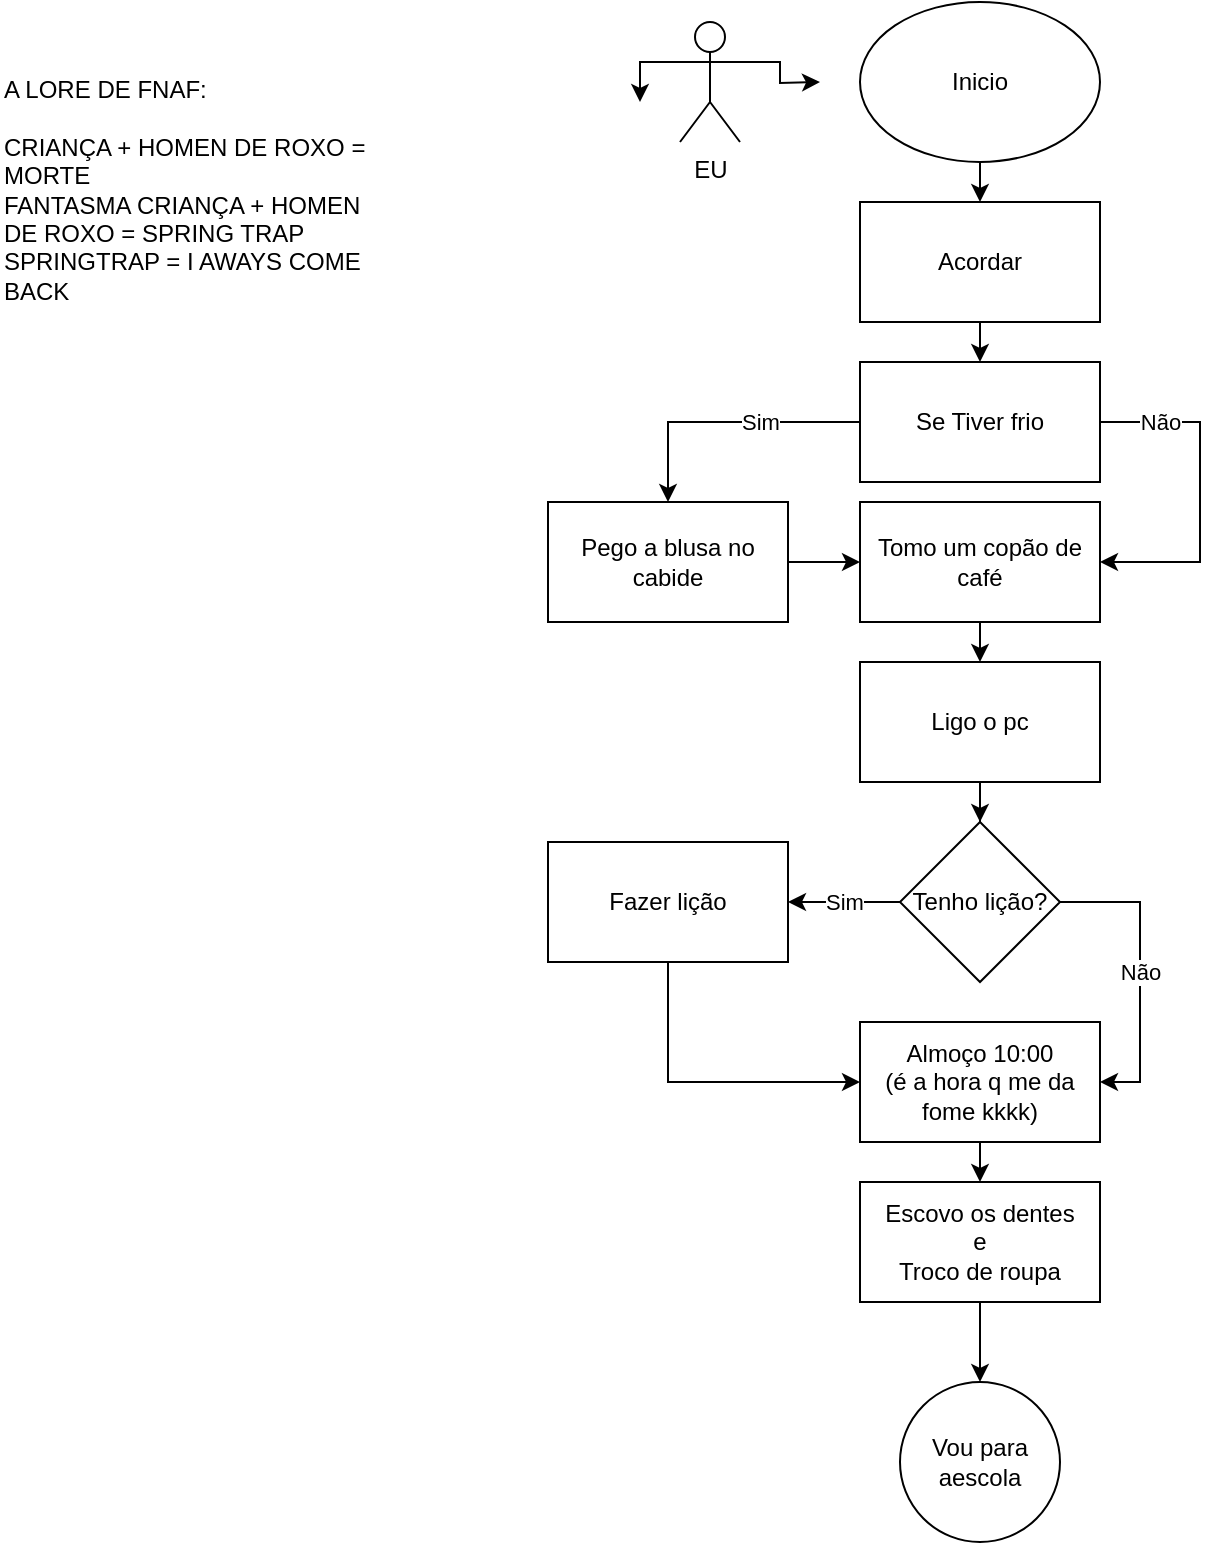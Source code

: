 <mxfile version="24.7.8">
  <diagram name="Página-1" id="_gYHxyIAbILj5luh6BTI">
    <mxGraphModel dx="1426" dy="791" grid="1" gridSize="10" guides="1" tooltips="1" connect="1" arrows="1" fold="1" page="1" pageScale="1" pageWidth="827" pageHeight="1169" math="0" shadow="0">
      <root>
        <mxCell id="0" />
        <mxCell id="1" parent="0" />
        <mxCell id="YNCLxJUqn9Ri-d1ZDjx3-10" style="edgeStyle=orthogonalEdgeStyle;rounded=0;orthogonalLoop=1;jettySize=auto;html=1;exitX=0.5;exitY=1;exitDx=0;exitDy=0;entryX=0.5;entryY=0;entryDx=0;entryDy=0;" edge="1" parent="1" source="YNCLxJUqn9Ri-d1ZDjx3-1" target="YNCLxJUqn9Ri-d1ZDjx3-5">
          <mxGeometry relative="1" as="geometry" />
        </mxCell>
        <mxCell id="YNCLxJUqn9Ri-d1ZDjx3-1" value="Inicio" style="ellipse;whiteSpace=wrap;html=1;" vertex="1" parent="1">
          <mxGeometry x="450" y="10" width="120" height="80" as="geometry" />
        </mxCell>
        <mxCell id="YNCLxJUqn9Ri-d1ZDjx3-14" style="edgeStyle=orthogonalEdgeStyle;rounded=0;orthogonalLoop=1;jettySize=auto;html=1;exitX=0.5;exitY=1;exitDx=0;exitDy=0;entryX=0.5;entryY=0;entryDx=0;entryDy=0;" edge="1" parent="1" source="YNCLxJUqn9Ri-d1ZDjx3-5" target="YNCLxJUqn9Ri-d1ZDjx3-8">
          <mxGeometry relative="1" as="geometry" />
        </mxCell>
        <mxCell id="YNCLxJUqn9Ri-d1ZDjx3-5" value="Acordar" style="rounded=0;whiteSpace=wrap;html=1;" vertex="1" parent="1">
          <mxGeometry x="450" y="110" width="120" height="60" as="geometry" />
        </mxCell>
        <mxCell id="YNCLxJUqn9Ri-d1ZDjx3-17" style="edgeStyle=orthogonalEdgeStyle;rounded=0;orthogonalLoop=1;jettySize=auto;html=1;exitX=0.5;exitY=1;exitDx=0;exitDy=0;entryX=0.5;entryY=0;entryDx=0;entryDy=0;" edge="1" parent="1" source="YNCLxJUqn9Ri-d1ZDjx3-6" target="YNCLxJUqn9Ri-d1ZDjx3-7">
          <mxGeometry relative="1" as="geometry" />
        </mxCell>
        <mxCell id="YNCLxJUqn9Ri-d1ZDjx3-6" value="Tomo um copão de café" style="rounded=0;whiteSpace=wrap;html=1;" vertex="1" parent="1">
          <mxGeometry x="450" y="260" width="120" height="60" as="geometry" />
        </mxCell>
        <mxCell id="YNCLxJUqn9Ri-d1ZDjx3-21" style="edgeStyle=orthogonalEdgeStyle;rounded=0;orthogonalLoop=1;jettySize=auto;html=1;entryX=0.5;entryY=0;entryDx=0;entryDy=0;" edge="1" parent="1" source="YNCLxJUqn9Ri-d1ZDjx3-7" target="YNCLxJUqn9Ri-d1ZDjx3-18">
          <mxGeometry relative="1" as="geometry" />
        </mxCell>
        <mxCell id="YNCLxJUqn9Ri-d1ZDjx3-7" value="Ligo o pc" style="rounded=0;whiteSpace=wrap;html=1;" vertex="1" parent="1">
          <mxGeometry x="450" y="340" width="120" height="60" as="geometry" />
        </mxCell>
        <mxCell id="YNCLxJUqn9Ri-d1ZDjx3-13" value="Sim" style="edgeStyle=orthogonalEdgeStyle;rounded=0;orthogonalLoop=1;jettySize=auto;html=1;exitX=0;exitY=0.5;exitDx=0;exitDy=0;entryX=0.5;entryY=0;entryDx=0;entryDy=0;" edge="1" parent="1" source="YNCLxJUqn9Ri-d1ZDjx3-8" target="YNCLxJUqn9Ri-d1ZDjx3-9">
          <mxGeometry x="-0.265" relative="1" as="geometry">
            <mxPoint as="offset" />
          </mxGeometry>
        </mxCell>
        <mxCell id="YNCLxJUqn9Ri-d1ZDjx3-16" value="Não" style="edgeStyle=orthogonalEdgeStyle;rounded=0;orthogonalLoop=1;jettySize=auto;html=1;exitX=1;exitY=0.5;exitDx=0;exitDy=0;entryX=1;entryY=0.5;entryDx=0;entryDy=0;" edge="1" parent="1" source="YNCLxJUqn9Ri-d1ZDjx3-8" target="YNCLxJUqn9Ri-d1ZDjx3-6">
          <mxGeometry x="-0.647" relative="1" as="geometry">
            <Array as="points">
              <mxPoint x="620" y="220" />
              <mxPoint x="620" y="290" />
            </Array>
            <mxPoint as="offset" />
          </mxGeometry>
        </mxCell>
        <mxCell id="YNCLxJUqn9Ri-d1ZDjx3-8" value="Se Tiver frio" style="rounded=0;whiteSpace=wrap;html=1;" vertex="1" parent="1">
          <mxGeometry x="450" y="190" width="120" height="60" as="geometry" />
        </mxCell>
        <mxCell id="YNCLxJUqn9Ri-d1ZDjx3-15" style="edgeStyle=orthogonalEdgeStyle;rounded=0;orthogonalLoop=1;jettySize=auto;html=1;exitX=1;exitY=0.5;exitDx=0;exitDy=0;entryX=0;entryY=0.5;entryDx=0;entryDy=0;" edge="1" parent="1" source="YNCLxJUqn9Ri-d1ZDjx3-9" target="YNCLxJUqn9Ri-d1ZDjx3-6">
          <mxGeometry relative="1" as="geometry" />
        </mxCell>
        <mxCell id="YNCLxJUqn9Ri-d1ZDjx3-9" value="Pego a blusa no cabide" style="rounded=0;whiteSpace=wrap;html=1;" vertex="1" parent="1">
          <mxGeometry x="294" y="260" width="120" height="60" as="geometry" />
        </mxCell>
        <mxCell id="YNCLxJUqn9Ri-d1ZDjx3-22" value="Sim" style="edgeStyle=orthogonalEdgeStyle;rounded=0;orthogonalLoop=1;jettySize=auto;html=1;exitX=0;exitY=0.5;exitDx=0;exitDy=0;entryX=1;entryY=0.5;entryDx=0;entryDy=0;" edge="1" parent="1" source="YNCLxJUqn9Ri-d1ZDjx3-18" target="YNCLxJUqn9Ri-d1ZDjx3-19">
          <mxGeometry relative="1" as="geometry" />
        </mxCell>
        <mxCell id="YNCLxJUqn9Ri-d1ZDjx3-25" value="Não" style="edgeStyle=orthogonalEdgeStyle;rounded=0;orthogonalLoop=1;jettySize=auto;html=1;exitX=1;exitY=0.5;exitDx=0;exitDy=0;entryX=1;entryY=0.5;entryDx=0;entryDy=0;" edge="1" parent="1" source="YNCLxJUqn9Ri-d1ZDjx3-18" target="YNCLxJUqn9Ri-d1ZDjx3-20">
          <mxGeometry relative="1" as="geometry" />
        </mxCell>
        <mxCell id="YNCLxJUqn9Ri-d1ZDjx3-18" value="Tenho lição?" style="rhombus;whiteSpace=wrap;html=1;" vertex="1" parent="1">
          <mxGeometry x="470" y="420" width="80" height="80" as="geometry" />
        </mxCell>
        <mxCell id="YNCLxJUqn9Ri-d1ZDjx3-24" style="edgeStyle=orthogonalEdgeStyle;rounded=0;orthogonalLoop=1;jettySize=auto;html=1;exitX=0.5;exitY=1;exitDx=0;exitDy=0;entryX=0;entryY=0.5;entryDx=0;entryDy=0;" edge="1" parent="1" source="YNCLxJUqn9Ri-d1ZDjx3-19" target="YNCLxJUqn9Ri-d1ZDjx3-20">
          <mxGeometry relative="1" as="geometry" />
        </mxCell>
        <mxCell id="YNCLxJUqn9Ri-d1ZDjx3-19" value="Fazer lição" style="rounded=0;whiteSpace=wrap;html=1;" vertex="1" parent="1">
          <mxGeometry x="294" y="430" width="120" height="60" as="geometry" />
        </mxCell>
        <mxCell id="YNCLxJUqn9Ri-d1ZDjx3-28" style="edgeStyle=orthogonalEdgeStyle;rounded=0;orthogonalLoop=1;jettySize=auto;html=1;exitX=0.5;exitY=1;exitDx=0;exitDy=0;entryX=0.5;entryY=0;entryDx=0;entryDy=0;" edge="1" parent="1" source="YNCLxJUqn9Ri-d1ZDjx3-20" target="YNCLxJUqn9Ri-d1ZDjx3-27">
          <mxGeometry relative="1" as="geometry" />
        </mxCell>
        <mxCell id="YNCLxJUqn9Ri-d1ZDjx3-20" value="Almoço 10:00&lt;div&gt;(é a hora q me da fome kkkk)&lt;/div&gt;" style="rounded=0;whiteSpace=wrap;html=1;" vertex="1" parent="1">
          <mxGeometry x="450" y="520" width="120" height="60" as="geometry" />
        </mxCell>
        <mxCell id="YNCLxJUqn9Ri-d1ZDjx3-26" value="Vou para aescola" style="whiteSpace=wrap;html=1;aspect=fixed;rounded=1;shape=ellipse;perimeter=ellipsePerimeter;" vertex="1" parent="1">
          <mxGeometry x="470" y="700" width="80" height="80" as="geometry" />
        </mxCell>
        <mxCell id="YNCLxJUqn9Ri-d1ZDjx3-29" style="edgeStyle=orthogonalEdgeStyle;rounded=0;orthogonalLoop=1;jettySize=auto;html=1;exitX=0.5;exitY=1;exitDx=0;exitDy=0;entryX=0.5;entryY=0;entryDx=0;entryDy=0;" edge="1" parent="1" source="YNCLxJUqn9Ri-d1ZDjx3-27" target="YNCLxJUqn9Ri-d1ZDjx3-26">
          <mxGeometry relative="1" as="geometry" />
        </mxCell>
        <mxCell id="YNCLxJUqn9Ri-d1ZDjx3-27" value="Escovo os dentes&lt;div&gt;e&lt;/div&gt;&lt;div&gt;Troco de roupa&lt;/div&gt;" style="rounded=0;whiteSpace=wrap;html=1;" vertex="1" parent="1">
          <mxGeometry x="450" y="600" width="120" height="60" as="geometry" />
        </mxCell>
        <mxCell id="YNCLxJUqn9Ri-d1ZDjx3-36" style="edgeStyle=orthogonalEdgeStyle;rounded=0;orthogonalLoop=1;jettySize=auto;html=1;exitX=1;exitY=0.333;exitDx=0;exitDy=0;exitPerimeter=0;" edge="1" parent="1" source="YNCLxJUqn9Ri-d1ZDjx3-30">
          <mxGeometry relative="1" as="geometry">
            <mxPoint x="430" y="50" as="targetPoint" />
          </mxGeometry>
        </mxCell>
        <mxCell id="YNCLxJUqn9Ri-d1ZDjx3-37" style="edgeStyle=orthogonalEdgeStyle;rounded=0;orthogonalLoop=1;jettySize=auto;html=1;exitX=0;exitY=0.333;exitDx=0;exitDy=0;exitPerimeter=0;" edge="1" parent="1" source="YNCLxJUqn9Ri-d1ZDjx3-30">
          <mxGeometry relative="1" as="geometry">
            <mxPoint x="340" y="60" as="targetPoint" />
          </mxGeometry>
        </mxCell>
        <mxCell id="YNCLxJUqn9Ri-d1ZDjx3-30" value="EU" style="shape=umlActor;verticalLabelPosition=bottom;verticalAlign=top;html=1;outlineConnect=0;" vertex="1" parent="1">
          <mxGeometry x="360" y="20" width="30" height="60" as="geometry" />
        </mxCell>
        <mxCell id="YNCLxJUqn9Ri-d1ZDjx3-38" value="A LORE DE FNAF:&lt;div&gt;&lt;br&gt;&lt;/div&gt;&lt;div&gt;CRIANÇA + HOMEN DE ROXO = MORTE&lt;/div&gt;&lt;div&gt;FANTASMA CRIANÇA + HOMEN DE ROXO = SPRING TRAP&lt;/div&gt;&lt;div&gt;SPRINGTRAP = I AWAYS COME BACK&lt;/div&gt;" style="text;html=1;whiteSpace=wrap;overflow=hidden;rounded=0;" vertex="1" parent="1">
          <mxGeometry x="20" y="40" width="190" height="130" as="geometry" />
        </mxCell>
      </root>
    </mxGraphModel>
  </diagram>
</mxfile>

